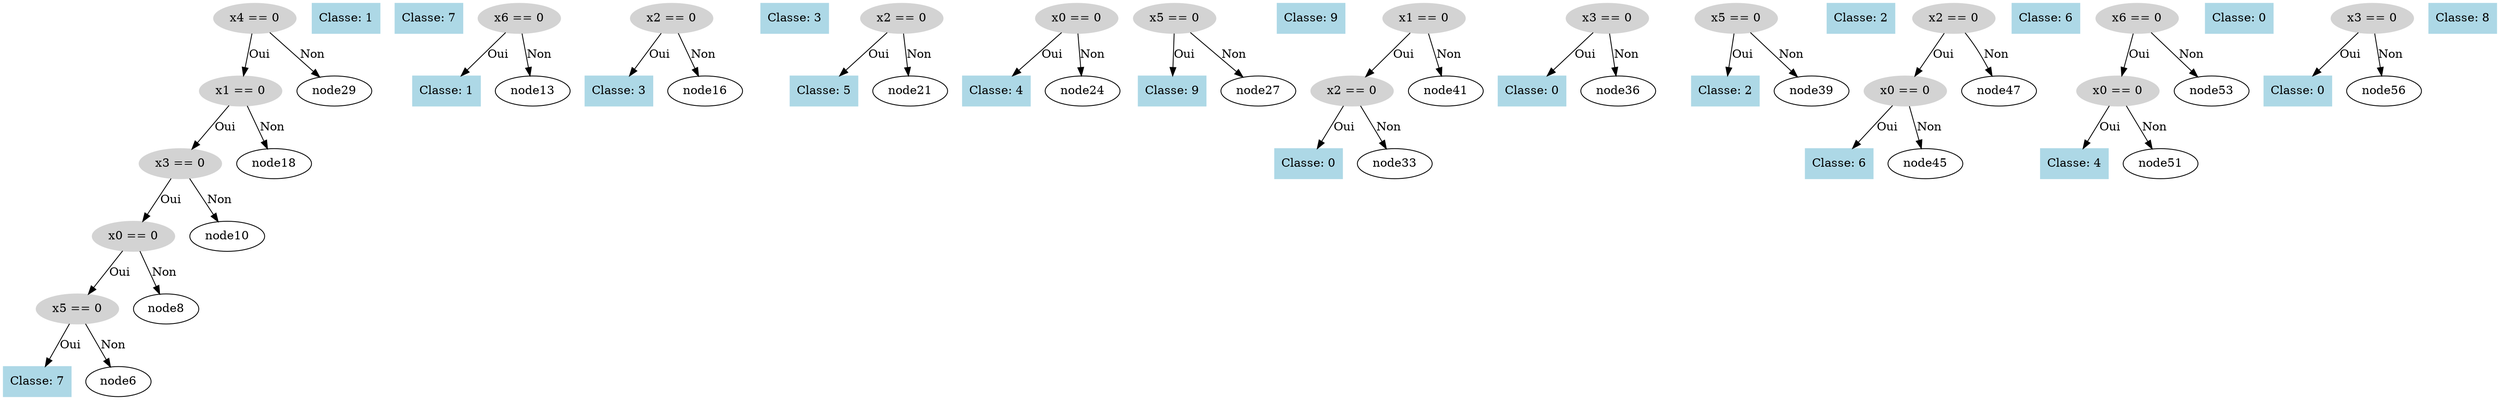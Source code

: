 digraph DecisionTree {
  node0 [label="x4 == 0", shape=ellipse, style=filled, color=lightgray];
  node0 -> node1 [label="Oui"];
  node1 [label="x1 == 0", shape=ellipse, style=filled, color=lightgray];
  node1 -> node2 [label="Oui"];
  node2 [label="x3 == 0", shape=ellipse, style=filled, color=lightgray];
  node2 -> node3 [label="Oui"];
  node3 [label="x0 == 0", shape=ellipse, style=filled, color=lightgray];
  node3 -> node4 [label="Oui"];
  node4 [label="x5 == 0", shape=ellipse, style=filled, color=lightgray];
  node4 -> node5 [label="Oui"];
  node5 [label="Classe: 7", shape=box, style=filled, color=lightblue];
  node4 -> node6 [label="Non"];
  node7 [label="Classe: 1", shape=box, style=filled, color=lightblue];
  node3 -> node8 [label="Non"];
  node9 [label="Classe: 7", shape=box, style=filled, color=lightblue];
  node2 -> node10 [label="Non"];
  node11 [label="x6 == 0", shape=ellipse, style=filled, color=lightgray];
  node11 -> node12 [label="Oui"];
  node12 [label="Classe: 1", shape=box, style=filled, color=lightblue];
  node11 -> node13 [label="Non"];
  node14 [label="x2 == 0", shape=ellipse, style=filled, color=lightgray];
  node14 -> node15 [label="Oui"];
  node15 [label="Classe: 3", shape=box, style=filled, color=lightblue];
  node14 -> node16 [label="Non"];
  node17 [label="Classe: 3", shape=box, style=filled, color=lightblue];
  node1 -> node18 [label="Non"];
  node19 [label="x2 == 0", shape=ellipse, style=filled, color=lightgray];
  node19 -> node20 [label="Oui"];
  node20 [label="Classe: 5", shape=box, style=filled, color=lightblue];
  node19 -> node21 [label="Non"];
  node22 [label="x0 == 0", shape=ellipse, style=filled, color=lightgray];
  node22 -> node23 [label="Oui"];
  node23 [label="Classe: 4", shape=box, style=filled, color=lightblue];
  node22 -> node24 [label="Non"];
  node25 [label="x5 == 0", shape=ellipse, style=filled, color=lightgray];
  node25 -> node26 [label="Oui"];
  node26 [label="Classe: 9", shape=box, style=filled, color=lightblue];
  node25 -> node27 [label="Non"];
  node28 [label="Classe: 9", shape=box, style=filled, color=lightblue];
  node0 -> node29 [label="Non"];
  node30 [label="x1 == 0", shape=ellipse, style=filled, color=lightgray];
  node30 -> node31 [label="Oui"];
  node31 [label="x2 == 0", shape=ellipse, style=filled, color=lightgray];
  node31 -> node32 [label="Oui"];
  node32 [label="Classe: 0", shape=box, style=filled, color=lightblue];
  node31 -> node33 [label="Non"];
  node34 [label="x3 == 0", shape=ellipse, style=filled, color=lightgray];
  node34 -> node35 [label="Oui"];
  node35 [label="Classe: 0", shape=box, style=filled, color=lightblue];
  node34 -> node36 [label="Non"];
  node37 [label="x5 == 0", shape=ellipse, style=filled, color=lightgray];
  node37 -> node38 [label="Oui"];
  node38 [label="Classe: 2", shape=box, style=filled, color=lightblue];
  node37 -> node39 [label="Non"];
  node40 [label="Classe: 2", shape=box, style=filled, color=lightblue];
  node30 -> node41 [label="Non"];
  node42 [label="x2 == 0", shape=ellipse, style=filled, color=lightgray];
  node42 -> node43 [label="Oui"];
  node43 [label="x0 == 0", shape=ellipse, style=filled, color=lightgray];
  node43 -> node44 [label="Oui"];
  node44 [label="Classe: 6", shape=box, style=filled, color=lightblue];
  node43 -> node45 [label="Non"];
  node46 [label="Classe: 6", shape=box, style=filled, color=lightblue];
  node42 -> node47 [label="Non"];
  node48 [label="x6 == 0", shape=ellipse, style=filled, color=lightgray];
  node48 -> node49 [label="Oui"];
  node49 [label="x0 == 0", shape=ellipse, style=filled, color=lightgray];
  node49 -> node50 [label="Oui"];
  node50 [label="Classe: 4", shape=box, style=filled, color=lightblue];
  node49 -> node51 [label="Non"];
  node52 [label="Classe: 0", shape=box, style=filled, color=lightblue];
  node48 -> node53 [label="Non"];
  node54 [label="x3 == 0", shape=ellipse, style=filled, color=lightgray];
  node54 -> node55 [label="Oui"];
  node55 [label="Classe: 0", shape=box, style=filled, color=lightblue];
  node54 -> node56 [label="Non"];
  node57 [label="Classe: 8", shape=box, style=filled, color=lightblue];
}
